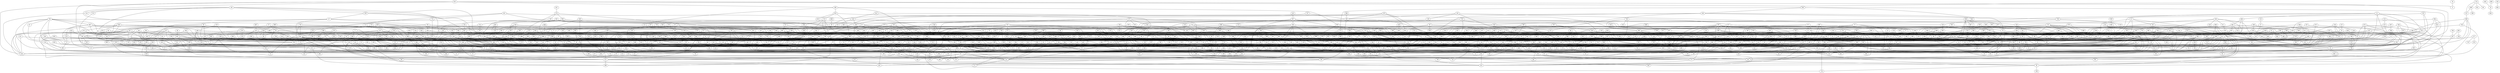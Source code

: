 graph G {
1 -- 473;
1 -- 572;
1 -- 716;
1 -- 466;
2 -- 142;
2 -- 617;
3 -- 190;
3 -- 305;
3 -- 311;
3 -- 24;
7 -- 392;
7 -- 180;
7 -- 732;
8 -- 284;
8 -- 93;
10 -- 550;
11 -- 954;
11 -- 716;
11 -- 929;
12 -- 453;
13 -- 973;
13 -- 614;
13 -- 447;
16 -- 810;
16 -- 951;
19 -- 464;
20 -- 595;
20 -- 58;
20 -- 733;
20 -- 445;
20 -- 264;
20 -- 230;
21 -- 225;
21 -- 593;
21 -- 598;
24 -- 984;
24 -- 95;
24 -- 767;
24 -- 955;
25 -- 615;
25 -- 238;
25 -- 46;
25 -- 34;
26 -- 550;
26 -- 893;
26 -- 49;
33 -- 819;
33 -- 815;
33 -- 441;
34 -- 42;
34 -- 202;
34 -- 719;
34 -- 750;
34 -- 853;
34 -- 400;
35 -- 87;
35 -- 614;
36 -- 841;
37 -- 467;
37 -- 741;
37 -- 957;
38 -- 583;
38 -- 279;
40 -- 836;
40 -- 174;
40 -- 355;
40 -- 714;
40 -- 337;
41 -- 682;
43 -- 528;
43 -- 951;
43 -- 467;
44 -- 241;
44 -- 912;
45 -- 83;
47 -- 443;
47 -- 641;
47 -- 781;
47 -- 477;
47 -- 11;
48 -- 880;
50 -- 320;
51 -- 842;
52 -- 288;
52 -- 618;
52 -- 631;
52 -- 340;
52 -- 661;
54 -- 266;
56 -- 240;
56 -- 57;
56 -- 975;
56 -- 525;
56 -- 38;
56 -- 68;
56 -- 89;
56 -- 800;
56 -- 982;
61 -- 783;
62 -- 545;
62 -- 865;
62 -- 59;
63 -- 733;
63 -- 201;
63 -- 252;
63 -- 31;
64 -- 724;
64 -- 246;
66 -- 427;
67 -- 872;
68 -- 574;
68 -- 57;
68 -- 306;
70 -- 244;
70 -- 322;
70 -- 89;
71 -- 918;
72 -- 279;
73 -- 810;
73 -- 552;
73 -- 163;
73 -- 213;
73 -- 934;
73 -- 11;
74 -- 678;
74 -- 82;
76 -- 381;
76 -- 130;
76 -- 373;
78 -- 9;
79 -- 546;
79 -- 347;
79 -- 956;
79 -- 283;
79 -- 349;
80 -- 552;
81 -- 927;
83 -- 245;
83 -- 289;
83 -- 200;
83 -- 626;
86 -- 555;
86 -- 400;
86 -- 34;
87 -- 620;
87 -- 861;
88 -- 245;
89 -- 525;
89 -- 748;
90 -- 991;
90 -- 420;
90 -- 830;
90 -- 633;
92 -- 545;
92 -- 615;
92 -- 842;
93 -- 336;
93 -- 921;
94 -- 495;
94 -- 507;
94 -- 803;
94 -- 757;
94 -- 243;
94 -- 504;
96 -- 437;
96 -- 507;
96 -- 466;
96 -- 529;
97 -- 494;
97 -- 555;
97 -- 964;
98 -- 373;
98 -- 884;
98 -- 768;
99 -- 228;
99 -- 854;
101 -- 390;
101 -- 245;
101 -- 97;
103 -- 106;
103 -- 97;
103 -- 554;
103 -- 307;
103 -- 330;
104 -- 130;
104 -- 818;
104 -- 330;
104 -- 35;
105 -- 830;
105 -- 907;
105 -- 730;
106 -- 140;
107 -- 316;
107 -- 731;
108 -- 346;
109 -- 206;
110 -- 76;
110 -- 186;
111 -- 617;
111 -- 748;
111 -- 424;
111 -- 643;
111 -- 143;
111 -- 300;
111 -- 609;
112 -- 200;
112 -- 6;
112 -- 415;
114 -- 189;
114 -- 809;
114 -- 303;
116 -- 544;
117 -- 64;
117 -- 842;
117 -- 866;
117 -- 257;
117 -- 90;
118 -- 326;
119 -- 23;
120 -- 323;
121 -- 615;
121 -- 405;
121 -- 894;
122 -- 21;
123 -- 786;
124 -- 161;
124 -- 415;
126 -- 64;
126 -- 944;
132 -- 437;
132 -- 226;
134 -- 900;
134 -- 131;
134 -- 23;
134 -- 716;
135 -- 545;
135 -- 165;
137 -- 943;
137 -- 538;
138 -- 291;
141 -- 900;
141 -- 312;
141 -- 608;
141 -- 864;
141 -- 238;
141 -- 436;
141 -- 757;
141 -- 5;
141 -- 423;
143 -- 724;
143 -- 415;
144 -- 833;
144 -- 16;
144 -- 694;
144 -- 598;
144 -- 959;
145 -- 229;
145 -- 109;
145 -- 773;
145 -- 499;
147 -- 276;
147 -- 797;
147 -- 33;
147 -- 519;
148 -- 271;
148 -- 545;
149 -- 249;
150 -- 512;
150 -- 803;
151 -- 512;
151 -- 322;
151 -- 959;
152 -- 943;
152 -- 392;
153 -- 960;
153 -- 459;
154 -- 968;
154 -- 423;
157 -- 726;
157 -- 925;
159 -- 238;
159 -- 322;
159 -- 830;
159 -- 944;
160 -- 346;
160 -- 39;
161 -- 215;
161 -- 95;
163 -- 200;
164 -- 200;
165 -- 443;
165 -- 580;
165 -- 279;
165 -- 901;
166 -- 473;
166 -- 665;
166 -- 167;
168 -- 88;
168 -- 835;
168 -- 800;
168 -- 562;
169 -- 307;
172 -- 325;
172 -- 847;
173 -- 895;
173 -- 753;
174 -- 574;
174 -- 148;
176 -- 124;
177 -- 543;
178 -- 754;
178 -- 602;
178 -- 573;
179 -- 691;
179 -- 308;
179 -- 354;
179 -- 322;
179 -- 459;
180 -- 555;
180 -- 394;
181 -- 62;
182 -- 855;
182 -- 189;
182 -- 907;
182 -- 411;
182 -- 274;
182 -- 556;
183 -- 437;
183 -- 800;
183 -- 16;
183 -- 551;
183 -- 13;
183 -- 265;
185 -- 845;
185 -- 437;
186 -- 426;
186 -- 308;
186 -- 548;
187 -- 372;
187 -- 815;
188 -- 268;
189 -- 65;
192 -- 167;
192 -- 2;
193 -- 627;
193 -- 228;
193 -- 830;
197 -- 305;
197 -- 82;
198 -- 288;
198 -- 917;
198 -- 511;
198 -- 303;
199 -- 683;
199 -- 344;
201 -- 506;
201 -- 537;
201 -- 414;
202 -- 372;
202 -- 241;
203 -- 4;
203 -- 242;
204 -- 574;
204 -- 692;
204 -- 242;
204 -- 283;
205 -- 555;
205 -- 106;
205 -- 295;
206 -- 372;
206 -- 292;
206 -- 814;
206 -- 614;
207 -- 32;
208 -- 820;
209 -- 386;
211 -- 528;
211 -- 200;
211 -- 735;
211 -- 383;
212 -- 473;
212 -- 41;
213 -- 720;
213 -- 588;
213 -- 962;
213 -- 814;
213 -- 174;
213 -- 631;
214 -- 565;
216 -- 727;
217 -- 386;
217 -- 115;
217 -- 733;
217 -- 476;
217 -- 13;
218 -- 174;
218 -- 638;
219 -- 716;
219 -- 17;
220 -- 810;
220 -- 615;
220 -- 131;
220 -- 820;
220 -- 332;
221 -- 969;
222 -- 725;
224 -- 752;
224 -- 495;
225 -- 485;
226 -- 405;
227 -- 35;
228 -- 682;
228 -- 398;
228 -- 743;
229 -- 260;
230 -- 171;
230 -- 688;
230 -- 861;
230 -- 127;
230 -- 831;
232 -- 331;
233 -- 615;
233 -- 179;
233 -- 101;
234 -- 867;
234 -- 433;
234 -- 552;
236 -- 360;
236 -- 7;
236 -- 522;
238 -- 6;
238 -- 919;
238 -- 846;
239 -- 133;
242 -- 846;
242 -- 373;
244 -- 720;
244 -- 825;
247 -- 880;
247 -- 778;
247 -- 231;
247 -- 946;
248 -- 659;
248 -- 238;
248 -- 208;
248 -- 348;
249 -- 950;
249 -- 415;
249 -- 89;
251 -- 140;
251 -- 474;
251 -- 248;
251 -- 219;
251 -- 173;
252 -- 588;
252 -- 57;
252 -- 299;
252 -- 461;
253 -- 381;
253 -- 269;
254 -- 634;
255 -- 566;
255 -- 83;
255 -- 708;
256 -- 65;
257 -- 128;
258 -- 223;
258 -- 546;
258 -- 442;
260 -- 610;
260 -- 66;
260 -- 842;
261 -- 878;
263 -- 443;
263 -- 54;
263 -- 377;
263 -- 286;
264 -- 33;
264 -- 178;
264 -- 445;
264 -- 153;
264 -- 43;
265 -- 346;
265 -- 506;
265 -- 487;
265 -- 311;
265 -- 884;
265 -- 948;
265 -- 98;
266 -- 271;
266 -- 649;
268 -- 835;
269 -- 779;
269 -- 580;
269 -- 678;
269 -- 690;
269 -- 74;
270 -- 191;
270 -- 2;
270 -- 14;
274 -- 220;
275 -- 6;
275 -- 488;
275 -- 998;
275 -- 278;
277 -- 27;
277 -- 53;
277 -- 474;
278 -- 981;
279 -- 238;
279 -- 678;
280 -- 223;
280 -- 844;
280 -- 633;
280 -- 995;
280 -- 295;
281 -- 93;
282 -- 330;
284 -- 825;
286 -- 372;
286 -- 202;
287 -- 791;
287 -- 167;
287 -- 279;
287 -- 534;
289 -- 271;
294 -- 872;
294 -- 454;
294 -- 95;
295 -- 170;
295 -- 645;
295 -- 238;
295 -- 103;
295 -- 318;
296 -- 306;
296 -- 726;
296 -- 481;
297 -- 390;
298 -- 191;
298 -- 763;
298 -- 155;
298 -- 666;
300 -- 748;
300 -- 290;
300 -- 180;
301 -- 994;
301 -- 664;
301 -- 693;
301 -- 106;
301 -- 238;
301 -- 112;
301 -- 802;
301 -- 8;
301 -- 821;
302 -- 678;
303 -- 381;
303 -- 664;
303 -- 505;
303 -- 467;
304 -- 528;
304 -- 918;
308 -- 544;
308 -- 659;
311 -- 312;
312 -- 271;
313 -- 84;
313 -- 633;
313 -- 412;
314 -- 237;
317 -- 191;
317 -- 267;
317 -- 478;
317 -- 973;
318 -- 550;
318 -- 238;
318 -- 18;
319 -- 682;
320 -- 32;
320 -- 742;
321 -- 543;
321 -- 266;
321 -- 312;
321 -- 475;
322 -- 720;
322 -- 588;
322 -- 54;
323 -- 266;
323 -- 238;
324 -- 312;
324 -- 332;
324 -- 116;
324 -- 199;
325 -- 801;
325 -- 334;
325 -- 354;
326 -- 486;
327 -- 83;
327 -- 279;
327 -- 886;
328 -- 715;
328 -- 425;
328 -- 74;
328 -- 520;
328 -- 81;
328 -- 124;
329 -- 245;
329 -- 148;
329 -- 664;
330 -- 883;
330 -- 385;
331 -- 791;
331 -- 240;
334 -- 721;
335 -- 804;
336 -- 195;
336 -- 33;
337 -- 909;
337 -- 154;
338 -- 810;
339 -- 799;
340 -- 435;
340 -- 963;
340 -- 267;
340 -- 414;
341 -- 505;
344 -- 494;
345 -- 415;
348 -- 924;
349 -- 174;
351 -- 550;
351 -- 889;
351 -- 372;
351 -- 358;
351 -- 189;
351 -- 899;
355 -- 41;
355 -- 354;
355 -- 905;
357 -- 18;
357 -- 258;
358 -- 663;
358 -- 799;
358 -- 951;
359 -- 586;
360 -- 202;
361 -- 732;
361 -- 593;
362 -- 727;
363 -- 878;
364 -- 339;
365 -- 212;
366 -- 390;
366 -- 508;
366 -- 215;
367 -- 754;
367 -- 203;
368 -- 919;
368 -- 445;
369 -- 38;
371 -- 348;
371 -- 535;
371 -- 418;
372 -- 810;
372 -- 64;
374 -- 160;
374 -- 203;
374 -- 303;
374 -- 806;
375 -- 158;
375 -- 377;
375 -- 422;
375 -- 300;
375 -- 769;
378 -- 240;
379 -- 245;
380 -- 898;
380 -- 492;
380 -- 818;
383 -- 803;
384 -- 825;
384 -- 818;
384 -- 735;
384 -- 591;
385 -- 353;
385 -- 491;
389 -- 528;
391 -- 605;
393 -- 991;
393 -- 323;
395 -- 615;
395 -- 241;
395 -- 559;
395 -- 921;
397 -- 788;
397 -- 633;
398 -- 865;
399 -- 202;
399 -- 975;
399 -- 222;
399 -- 705;
399 -- 470;
401 -- 392;
402 -- 134;
404 -- 677;
405 -- 703;
406 -- 610;
407 -- 740;
407 -- 660;
407 -- 834;
407 -- 228;
408 -- 650;
408 -- 79;
408 -- 910;
408 -- 121;
409 -- 113;
409 -- 615;
409 -- 377;
410 -- 607;
411 -- 545;
412 -- 861;
412 -- 633;
415 -- 238;
415 -- 740;
416 -- 794;
416 -- 641;
416 -- 460;
417 -- 239;
417 -- 731;
417 -- 14;
417 -- 549;
417 -- 611;
417 -- 270;
417 -- 982;
418 -- 289;
418 -- 49;
420 -- 968;
420 -- 917;
421 -- 874;
421 -- 425;
421 -- 349;
421 -- 884;
423 -- 32;
423 -- 88;
423 -- 331;
423 -- 554;
423 -- 538;
424 -- 799;
424 -- 691;
424 -- 288;
424 -- 299;
424 -- 933;
425 -- 453;
427 -- 528;
427 -- 473;
427 -- 518;
428 -- 850;
429 -- 216;
429 -- 87;
429 -- 690;
429 -- 527;
429 -- 61;
430 -- 209;
430 -- 495;
430 -- 414;
431 -- 292;
432 -- 82;
438 -- 625;
438 -- 140;
439 -- 631;
440 -- 830;
441 -- 615;
441 -- 312;
444 -- 297;
446 -- 305;
446 -- 22;
447 -- 682;
447 -- 223;
447 -- 565;
447 -- 55;
449 -- 555;
449 -- 965;
449 -- 134;
449 -- 676;
449 -- 287;
449 -- 465;
450 -- 874;
450 -- 843;
450 -- 203;
450 -- 651;
451 -- 479;
451 -- 265;
451 -- 776;
451 -- 236;
455 -- 617;
456 -- 39;
456 -- 662;
456 -- 137;
456 -- 939;
456 -- 708;
457 -- 322;
457 -- 338;
459 -- 900;
459 -- 735;
460 -- 983;
460 -- 279;
460 -- 787;
461 -- 900;
461 -- 136;
461 -- 582;
461 -- 311;
462 -- 19;
463 -- 792;
465 -- 657;
465 -- 921;
465 -- 338;
467 -- 491;
467 -- 733;
468 -- 241;
468 -- 962;
468 -- 38;
469 -- 419;
469 -- 42;
469 -- 215;
469 -- 973;
470 -- 572;
470 -- 705;
472 -- 443;
472 -- 963;
472 -- 673;
473 -- 752;
474 -- 419;
474 -- 702;
474 -- 312;
476 -- 618;
476 -- 188;
476 -- 317;
477 -- 958;
477 -- 570;
477 -- 23;
477 -- 926;
478 -- 97;
479 -- 947;
479 -- 466;
480 -- 709;
480 -- 372;
481 -- 574;
481 -- 683;
482 -- 314;
482 -- 937;
482 -- 43;
482 -- 671;
482 -- 249;
484 -- 77;
484 -- 222;
487 -- 518;
488 -- 95;
488 -- 792;
489 -- 555;
490 -- 819;
490 -- 721;
490 -- 862;
490 -- 388;
490 -- 295;
493 -- 165;
498 -- 610;
498 -- 743;
498 -- 68;
498 -- 907;
498 -- 589;
499 -- 819;
499 -- 317;
499 -- 552;
499 -- 217;
500 -- 810;
500 -- 50;
501 -- 82;
501 -- 816;
501 -- 762;
501 -- 450;
502 -- 95;
504 -- 932;
504 -- 940;
504 -- 886;
505 -- 41;
508 -- 353;
513 -- 880;
513 -- 386;
513 -- 947;
513 -- 629;
513 -- 939;
513 -- 444;
513 -- 368;
513 -- 730;
513 -- 141;
514 -- 627;
515 -- 161;
515 -- 304;
515 -- 138;
516 -- 153;
516 -- 483;
517 -- 994;
517 -- 754;
517 -- 842;
517 -- 801;
517 -- 935;
517 -- 918;
517 -- 629;
517 -- 814;
517 -- 562;
517 -- 944;
517 -- 558;
519 -- 415;
521 -- 545;
521 -- 529;
522 -- 341;
522 -- 627;
522 -- 365;
523 -- 276;
523 -- 507;
523 -- 640;
525 -- 332;
527 -- 574;
527 -- 625;
527 -- 604;
527 -- 372;
527 -- 865;
527 -- 379;
527 -- 2;
532 -- 46;
532 -- 248;
532 -- 349;
533 -- 537;
533 -- 71;
533 -- 166;
536 -- 621;
536 -- 136;
536 -- 489;
536 -- 391;
536 -- 466;
536 -- 340;
536 -- 416;
537 -- 810;
537 -- 588;
538 -- 709;
538 -- 908;
540 -- 370;
540 -- 268;
540 -- 324;
541 -- 308;
541 -- 292;
541 -- 84;
541 -- 363;
541 -- 112;
541 -- 504;
541 -- 850;
541 -- 103;
541 -- 371;
541 -- 234;
541 -- 624;
547 -- 374;
548 -- 864;
549 -- 286;
549 -- 912;
549 -- 851;
551 -- 845;
551 -- 906;
551 -- 156;
552 -- 438;
553 -- 617;
554 -- 880;
556 -- 125;
556 -- 287;
556 -- 47;
557 -- 2;
557 -- 83;
558 -- 506;
558 -- 329;
560 -- 544;
560 -- 300;
560 -- 516;
560 -- 351;
562 -- 663;
564 -- 659;
564 -- 140;
564 -- 223;
564 -- 546;
564 -- 244;
564 -- 582;
564 -- 118;
564 -- 981;
564 -- 226;
564 -- 850;
564 -- 655;
566 -- 663;
567 -- 57;
567 -- 244;
568 -- 649;
568 -- 905;
569 -- 157;
569 -- 759;
569 -- 149;
571 -- 739;
571 -- 455;
571 -- 531;
571 -- 685;
571 -- 11;
572 -- 925;
573 -- 241;
573 -- 623;
575 -- 965;
576 -- 842;
577 -- 710;
577 -- 884;
577 -- 310;
578 -- 148;
578 -- 119;
578 -- 165;
579 -- 200;
579 -- 155;
579 -- 631;
580 -- 148;
580 -- 207;
582 -- 59;
582 -- 559;
582 -- 62;
584 -- 262;
584 -- 455;
585 -- 125;
585 -- 340;
585 -- 349;
585 -- 338;
586 -- 620;
587 -- 626;
587 -- 461;
589 -- 75;
589 -- 44;
589 -- 7;
590 -- 292;
590 -- 753;
591 -- 608;
591 -- 59;
591 -- 142;
591 -- 356;
591 -- 775;
592 -- 286;
592 -- 461;
593 -- 767;
593 -- 534;
593 -- 531;
593 -- 178;
594 -- 509;
594 -- 405;
594 -- 13;
595 -- 207;
595 -- 524;
596 -- 912;
596 -- 423;
597 -- 883;
599 -- 485;
599 -- 739;
599 -- 347;
599 -- 614;
599 -- 348;
599 -- 553;
599 -- 393;
600 -- 900;
600 -- 716;
600 -- 631;
601 -- 900;
602 -- 928;
603 -- 390;
603 -- 703;
607 -- 865;
607 -- 740;
607 -- 643;
607 -- 564;
607 -- 888;
609 -- 789;
609 -- 314;
609 -- 482;
610 -- 874;
611 -- 426;
611 -- 557;
612 -- 508;
612 -- 525;
614 -- 372;
614 -- 336;
615 -- 898;
615 -- 426;
616 -- 272;
616 -- 289;
617 -- 240;
617 -- 6;
618 -- 620;
619 -- 323;
620 -- 825;
620 -- 202;
622 -- 819;
623 -- 23;
626 -- 693;
626 -- 828;
627 -- 983;
627 -- 518;
628 -- 419;
628 -- 372;
628 -- 892;
628 -- 803;
628 -- 619;
629 -- 167;
630 -- 393;
631 -- 874;
631 -- 312;
631 -- 106;
631 -- 334;
632 -- 912;
633 -- 943;
633 -- 225;
633 -- 690;
634 -- 537;
634 -- 201;
635 -- 223;
636 -- 87;
637 -- 597;
637 -- 798;
637 -- 225;
638 -- 170;
638 -- 347;
639 -- 874;
639 -- 423;
640 -- 298;
641 -- 443;
641 -- 555;
641 -- 702;
641 -- 779;
641 -- 97;
641 -- 606;
641 -- 332;
641 -- 757;
641 -- 653;
642 -- 106;
642 -- 373;
642 -- 167;
643 -- 62;
643 -- 906;
644 -- 200;
644 -- 456;
644 -- 70;
644 -- 275;
645 -- 820;
646 -- 880;
647 -- 238;
647 -- 906;
648 -- 157;
650 -- 698;
650 -- 137;
651 -- 620;
651 -- 83;
651 -- 642;
651 -- 529;
652 -- 892;
652 -- 2;
652 -- 434;
652 -- 827;
652 -- 143;
652 -- 481;
653 -- 682;
653 -- 772;
655 -- 748;
655 -- 549;
655 -- 383;
656 -- 444;
657 -- 115;
657 -- 414;
659 -- 544;
660 -- 508;
666 -- 241;
667 -- 147;
668 -- 39;
669 -- 444;
671 -- 889;
671 -- 372;
671 -- 83;
671 -- 74;
672 -- 803;
672 -- 967;
672 -- 601;
673 -- 4;
674 -- 544;
674 -- 455;
674 -- 285;
674 -- 369;
674 -- 458;
676 -- 919;
679 -- 960;
679 -- 916;
679 -- 360;
679 -- 499;
680 -- 855;
680 -- 628;
681 -- 334;
681 -- 161;
682 -- 54;
683 -- 872;
683 -- 240;
684 -- 245;
684 -- 64;
684 -- 991;
684 -- 965;
684 -- 916;
685 -- 898;
685 -- 130;
686 -- 322;
686 -- 743;
688 -- 473;
689 -- 554;
690 -- 713;
690 -- 202;
690 -- 223;
690 -- 68;
692 -- 54;
695 -- 133;
695 -- 640;
696 -- 544;
696 -- 222;
696 -- 798;
696 -- 201;
696 -- 257;
696 -- 7;
697 -- 526;
697 -- 973;
698 -- 908;
698 -- 292;
699 -- 396;
699 -- 221;
700 -- 512;
702 -- 353;
702 -- 994;
704 -- 819;
704 -- 88;
704 -- 682;
704 -- 641;
704 -- 147;
705 -- 900;
705 -- 492;
705 -- 84;
706 -- 161;
708 -- 510;
708 -- 229;
711 -- 392;
711 -- 933;
712 -- 112;
714 -- 528;
714 -- 842;
714 -- 203;
714 -- 311;
714 -- 549;
714 -- 812;
716 -- 566;
717 -- 665;
718 -- 106;
723 -- 69;
723 -- 342;
723 -- 221;
723 -- 699;
725 -- 994;
725 -- 286;
725 -- 398;
727 -- 495;
731 -- 608;
732 -- 441;
732 -- 921;
733 -- 480;
734 -- 534;
734 -- 614;
734 -- 466;
735 -- 245;
736 -- 385;
736 -- 15;
736 -- 284;
737 -- 881;
737 -- 369;
738 -- 438;
738 -- 323;
738 -- 33;
741 -- 844;
741 -- 677;
741 -- 257;
741 -- 60;
741 -- 852;
743 -- 705;
744 -- 75;
744 -- 135;
745 -- 725;
745 -- 669;
746 -- 810;
746 -- 820;
746 -- 670;
746 -- 549;
746 -- 421;
747 -- 1000;
747 -- 499;
749 -- 919;
750 -- 715;
751 -- 976;
751 -- 707;
753 -- 869;
753 -- 28;
754 -- 237;
755 -- 348;
755 -- 270;
756 -- 241;
756 -- 468;
757 -- 184;
757 -- 538;
758 -- 627;
759 -- 443;
759 -- 76;
760 -- 352;
760 -- 951;
760 -- 587;
760 -- 417;
761 -- 220;
762 -- 347;
764 -- 469;
764 -- 858;
764 -- 1;
765 -- 812;
766 -- 6;
766 -- 703;
766 -- 786;
766 -- 123;
767 -- 872;
768 -- 645;
768 -- 404;
769 -- 958;
769 -- 542;
769 -- 833;
769 -- 334;
769 -- 423;
770 -- 6;
770 -- 719;
770 -- 815;
770 -- 877;
770 -- 594;
771 -- 862;
771 -- 700;
772 -- 443;
772 -- 426;
772 -- 354;
772 -- 606;
772 -- 177;
772 -- 5;
773 -- 581;
773 -- 865;
773 -- 546;
773 -- 242;
773 -- 739;
773 -- 871;
773 -- 700;
774 -- 41;
774 -- 186;
774 -- 159;
774 -- 652;
776 -- 971;
776 -- 114;
777 -- 983;
778 -- 657;
780 -- 645;
780 -- 307;
780 -- 423;
781 -- 77;
781 -- 285;
781 -- 683;
781 -- 206;
782 -- 373;
782 -- 489;
782 -- 553;
782 -- 98;
782 -- 774;
785 -- 617;
785 -- 629;
785 -- 409;
785 -- 189;
786 -- 950;
787 -- 237;
787 -- 17;
789 -- 378;
789 -- 33;
790 -- 779;
790 -- 256;
792 -- 740;
794 -- 664;
795 -- 984;
795 -- 872;
795 -- 320;
795 -- 46;
795 -- 298;
795 -- 67;
795 -- 365;
795 -- 224;
795 -- 987;
796 -- 597;
797 -- 844;
800 -- 244;
800 -- 627;
802 -- 502;
802 -- 935;
802 -- 739;
802 -- 884;
802 -- 854;
803 -- 938;
803 -- 297;
803 -- 919;
803 -- 261;
805 -- 194;
805 -- 597;
806 -- 475;
806 -- 217;
806 -- 159;
806 -- 205;
807 -- 825;
807 -- 329;
807 -- 2;
807 -- 83;
807 -- 389;
808 -- 184;
808 -- 64;
808 -- 155;
808 -- 700;
808 -- 481;
808 -- 70;
808 -- 837;
808 -- 687;
809 -- 161;
809 -- 33;
809 -- 866;
811 -- 984;
812 -- 171;
812 -- 893;
812 -- 763;
812 -- 187;
812 -- 549;
812 -- 948;
812 -- 85;
813 -- 925;
813 -- 332;
814 -- 148;
814 -- 693;
814 -- 911;
815 -- 372;
816 -- 431;
820 -- 543;
821 -- 793;
821 -- 257;
821 -- 960;
821 -- 771;
823 -- 113;
823 -- 769;
824 -- 537;
826 -- 792;
826 -- 935;
826 -- 204;
827 -- 191;
827 -- 240;
827 -- 106;
827 -- 356;
828 -- 991;
829 -- 916;
829 -- 368;
829 -- 741;
830 -- 419;
831 -- 918;
832 -- 38;
832 -- 439;
832 -- 49;
834 -- 534;
834 -- 743;
835 -- 663;
837 -- 900;
837 -- 663;
837 -- 133;
837 -- 239;
837 -- 920;
838 -- 329;
838 -- 415;
838 -- 143;
840 -- 171;
840 -- 623;
840 -- 142;
840 -- 797;
840 -- 474;
840 -- 700;
840 -- 273;
841 -- 583;
841 -- 892;
841 -- 320;
841 -- 334;
841 -- 866;
841 -- 627;
841 -- 294;
843 -- 620;
847 -- 892;
847 -- 312;
848 -- 354;
849 -- 545;
849 -- 718;
849 -- 970;
849 -- 676;
849 -- 472;
849 -- 101;
849 -- 269;
850 -- 298;
850 -- 277;
850 -- 899;
852 -- 82;
854 -- 626;
855 -- 895;
855 -- 223;
855 -- 818;
855 -- 453;
856 -- 58;
856 -- 507;
856 -- 68;
856 -- 214;
856 -- 579;
858 -- 526;
859 -- 41;
859 -- 627;
859 -- 60;
859 -- 998;
859 -- 852;
859 -- 812;
859 -- 430;
860 -- 19;
861 -- 663;
861 -- 53;
862 -- 312;
865 -- 810;
865 -- 215;
866 -- 615;
866 -- 575;
868 -- 702;
868 -- 202;
868 -- 491;
871 -- 801;
871 -- 336;
872 -- 898;
873 -- 266;
873 -- 333;
873 -- 965;
873 -- 283;
873 -- 586;
873 -- 584;
873 -- 674;
873 -- 622;
873 -- 442;
873 -- 351;
875 -- 727;
875 -- 244;
876 -- 453;
877 -- 872;
877 -- 261;
877 -- 740;
877 -- 385;
879 -- 53;
879 -- 885;
879 -- 298;
879 -- 179;
881 -- 131;
881 -- 262;
881 -- 739;
882 -- 682;
882 -- 4;
882 -- 502;
884 -- 608;
886 -- 583;
886 -- 550;
886 -- 83;
886 -- 757;
887 -- 239;
887 -- 519;
887 -- 459;
887 -- 345;
888 -- 58;
888 -- 856;
888 -- 633;
888 -- 568;
888 -- 946;
890 -- 671;
890 -- 854;
891 -- 420;
891 -- 568;
893 -- 954;
893 -- 825;
895 -- 272;
896 -- 715;
896 -- 646;
897 -- 621;
897 -- 203;
899 -- 869;
899 -- 298;
899 -- 17;
901 -- 951;
902 -- 614;
902 -- 634;
903 -- 911;
904 -- 331;
904 -- 912;
904 -- 632;
904 -- 149;
905 -- 649;
906 -- 170;
907 -- 426;
907 -- 525;
907 -- 886;
910 -- 870;
910 -- 770;
910 -- 380;
910 -- 982;
911 -- 437;
913 -- 819;
914 -- 46;
914 -- 236;
915 -- 54;
915 -- 240;
915 -- 563;
915 -- 364;
916 -- 752;
916 -- 66;
916 -- 830;
917 -- 538;
918 -- 951;
918 -- 811;
919 -- 892;
920 -- 66;
920 -- 686;
921 -- 905;
923 -- 545;
923 -- 53;
923 -- 9;
923 -- 769;
923 -- 135;
923 -- 408;
925 -- 615;
926 -- 986;
927 -- 87;
927 -- 899;
928 -- 200;
928 -- 385;
929 -- 570;
929 -- 843;
929 -- 901;
930 -- 355;
931 -- 372;
933 -- 733;
934 -- 240;
934 -- 563;
934 -- 322;
937 -- 793;
937 -- 376;
937 -- 277;
937 -- 340;
939 -- 102;
940 -- 10;
940 -- 306;
940 -- 697;
941 -- 243;
941 -- 425;
941 -- 416;
944 -- 508;
944 -- 485;
944 -- 1000;
944 -- 911;
944 -- 955;
945 -- 97;
945 -- 458;
945 -- 360;
945 -- 1;
945 -- 751;
945 -- 774;
946 -- 724;
946 -- 702;
946 -- 315;
946 -- 627;
946 -- 108;
947 -- 779;
948 -- 215;
949 -- 812;
949 -- 766;
952 -- 174;
952 -- 551;
952 -- 213;
953 -- 416;
953 -- 934;
953 -- 93;
955 -- 113;
955 -- 508;
956 -- 623;
956 -- 789;
956 -- 757;
957 -- 113;
957 -- 263;
957 -- 653;
957 -- 68;
957 -- 50;
957 -- 745;
959 -- 76;
960 -- 528;
960 -- 931;
960 -- 17;
964 -- 720;
966 -- 499;
967 -- 57;
967 -- 2;
967 -- 143;
969 -- 649;
969 -- 419;
969 -- 697;
969 -- 468;
969 -- 756;
971 -- 545;
971 -- 392;
972 -- 241;
972 -- 170;
972 -- 268;
972 -- 87;
972 -- 468;
973 -- 889;
973 -- 892;
974 -- 82;
974 -- 573;
976 -- 368;
977 -- 727;
977 -- 263;
977 -- 803;
977 -- 955;
977 -- 477;
977 -- 841;
978 -- 118;
979 -- 6;
979 -- 136;
979 -- 344;
979 -- 389;
979 -- 800;
980 -- 825;
981 -- 938;
981 -- 131;
982 -- 57;
982 -- 326;
982 -- 118;
982 -- 178;
982 -- 622;
982 -- 141;
982 -- 452;
983 -- 898;
985 -- 538;
985 -- 600;
986 -- 658;
986 -- 346;
987 -- 206;
987 -- 960;
987 -- 955;
987 -- 875;
987 -- 894;
987 -- 957;
988 -- 954;
988 -- 525;
988 -- 76;
989 -- 878;
989 -- 431;
989 -- 859;
992 -- 906;
992 -- 165;
992 -- 800;
992 -- 619;
992 -- 395;
993 -- 377;
993 -- 534;
995 -- 626;
995 -- 772;
995 -- 463;
995 -- 31;
996 -- 325;
996 -- 685;
996 -- 61;
997 -- 305;
997 -- 814;
998 -- 65;
998 -- 908;
998 -- 580;
999 -- 181;
999 -- 150;
1000 -- 353;
}
